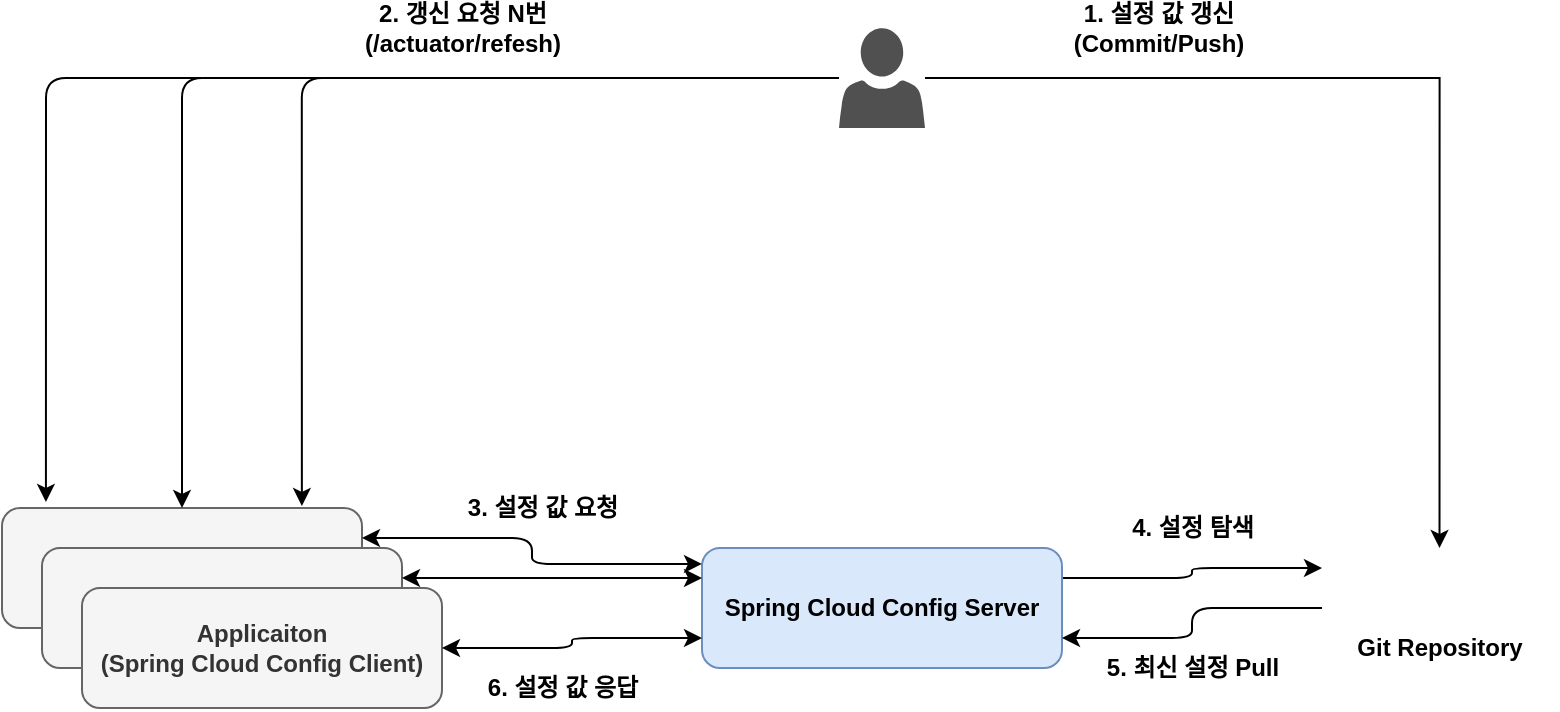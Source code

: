 <mxfile version="14.9.2" type="github">
  <diagram id="z3gh77jGO4xXiB-XP6Hk" name="Page-1">
    <mxGraphModel dx="1287" dy="752" grid="1" gridSize="10" guides="1" tooltips="1" connect="1" arrows="1" fold="1" page="1" pageScale="1" pageWidth="827" pageHeight="1169" math="0" shadow="0">
      <root>
        <mxCell id="0" />
        <mxCell id="1" parent="0" />
        <mxCell id="ENWBabSdbnt1WeymbpNv-3" value="" style="group" parent="1" vertex="1" connectable="0">
          <mxGeometry x="600" y="370" width="117.52" height="60" as="geometry" />
        </mxCell>
        <mxCell id="ENWBabSdbnt1WeymbpNv-1" value="" style="shape=image;imageAspect=0;aspect=fixed;verticalLabelPosition=bottom;verticalAlign=top;image=https://git-scm.com/images/logos/2color-lightbg@2x.png;" parent="ENWBabSdbnt1WeymbpNv-3" vertex="1">
          <mxGeometry width="117.52" height="40" as="geometry" />
        </mxCell>
        <mxCell id="ENWBabSdbnt1WeymbpNv-2" value="&lt;b&gt;Git Repository&lt;/b&gt;" style="text;html=1;strokeColor=none;fillColor=none;align=center;verticalAlign=middle;whiteSpace=wrap;rounded=0;" parent="ENWBabSdbnt1WeymbpNv-3" vertex="1">
          <mxGeometry x="13.76" y="40" width="90" height="20" as="geometry" />
        </mxCell>
        <mxCell id="ENWBabSdbnt1WeymbpNv-18" style="edgeStyle=orthogonalEdgeStyle;rounded=0;orthogonalLoop=1;jettySize=auto;html=1;entryX=0.5;entryY=0;entryDx=0;entryDy=0;" parent="1" source="ENWBabSdbnt1WeymbpNv-5" target="ENWBabSdbnt1WeymbpNv-1" edge="1">
          <mxGeometry x="-60" y="110" as="geometry" />
        </mxCell>
        <mxCell id="ENWBabSdbnt1WeymbpNv-23" value="&lt;b&gt;&lt;font style=&quot;font-size: 12px&quot;&gt;1. 설정 값 갱신&lt;br&gt;(Commit/Push)&lt;/font&gt;&lt;/b&gt;" style="edgeLabel;html=1;align=center;verticalAlign=middle;resizable=0;points=[];" parent="ENWBabSdbnt1WeymbpNv-18" vertex="1" connectable="0">
          <mxGeometry x="-0.527" y="2" relative="1" as="geometry">
            <mxPoint y="-23" as="offset" />
          </mxGeometry>
        </mxCell>
        <mxCell id="ENWBabSdbnt1WeymbpNv-5" value="" style="pointerEvents=1;shadow=0;dashed=0;html=1;strokeColor=none;labelPosition=center;verticalLabelPosition=bottom;verticalAlign=top;align=center;fillColor=#505050;shape=mxgraph.mscae.intune.account_portal" parent="1" vertex="1">
          <mxGeometry x="358.5" y="110" width="43" height="50" as="geometry" />
        </mxCell>
        <mxCell id="ENWBabSdbnt1WeymbpNv-20" style="edgeStyle=orthogonalEdgeStyle;rounded=1;orthogonalLoop=1;jettySize=auto;html=1;exitX=1;exitY=0.25;exitDx=0;exitDy=0;entryX=0;entryY=0.25;entryDx=0;entryDy=0;" parent="1" source="ENWBabSdbnt1WeymbpNv-15" target="ENWBabSdbnt1WeymbpNv-1" edge="1">
          <mxGeometry x="-60" y="110" as="geometry" />
        </mxCell>
        <mxCell id="ENWBabSdbnt1WeymbpNv-15" value="&lt;b&gt;Spring Cloud Config Server&lt;/b&gt;" style="rounded=1;whiteSpace=wrap;html=1;fillColor=#dae8fc;strokeColor=#6c8ebf;" parent="1" vertex="1">
          <mxGeometry x="290" y="370" width="180" height="60" as="geometry" />
        </mxCell>
        <mxCell id="ENWBabSdbnt1WeymbpNv-16" value="" style="group;" parent="1" vertex="1" connectable="0">
          <mxGeometry x="-60" y="350" width="220" height="100" as="geometry" />
        </mxCell>
        <mxCell id="ENWBabSdbnt1WeymbpNv-8" value="" style="rounded=1;whiteSpace=wrap;html=1;fillColor=#f5f5f5;strokeColor=#666666;fontColor=#333333;" parent="ENWBabSdbnt1WeymbpNv-16" vertex="1">
          <mxGeometry width="180" height="60" as="geometry" />
        </mxCell>
        <mxCell id="ENWBabSdbnt1WeymbpNv-9" value="" style="rounded=1;whiteSpace=wrap;html=1;fillColor=#f5f5f5;strokeColor=#666666;fontColor=#333333;" parent="ENWBabSdbnt1WeymbpNv-16" vertex="1">
          <mxGeometry x="20" y="20" width="180" height="60" as="geometry" />
        </mxCell>
        <mxCell id="ENWBabSdbnt1WeymbpNv-10" value="&lt;b&gt;Applicaiton&lt;br&gt;(Spring Cloud Config Client)&lt;/b&gt;" style="rounded=1;whiteSpace=wrap;html=1;fillColor=#f5f5f5;strokeColor=#666666;fontColor=#333333;" parent="ENWBabSdbnt1WeymbpNv-16" vertex="1">
          <mxGeometry x="40" y="40" width="180" height="60" as="geometry" />
        </mxCell>
        <mxCell id="ENWBabSdbnt1WeymbpNv-24" style="edgeStyle=orthogonalEdgeStyle;rounded=1;orthogonalLoop=1;jettySize=auto;html=1;entryX=0.122;entryY=-0.05;entryDx=0;entryDy=0;entryPerimeter=0;" parent="1" source="ENWBabSdbnt1WeymbpNv-5" target="ENWBabSdbnt1WeymbpNv-8" edge="1">
          <mxGeometry x="-60" y="110" as="geometry" />
        </mxCell>
        <mxCell id="ENWBabSdbnt1WeymbpNv-25" style="edgeStyle=orthogonalEdgeStyle;rounded=1;orthogonalLoop=1;jettySize=auto;html=1;entryX=0.5;entryY=0;entryDx=0;entryDy=0;" parent="1" source="ENWBabSdbnt1WeymbpNv-5" target="ENWBabSdbnt1WeymbpNv-8" edge="1">
          <mxGeometry x="-60" y="110" as="geometry" />
        </mxCell>
        <mxCell id="ENWBabSdbnt1WeymbpNv-22" style="edgeStyle=orthogonalEdgeStyle;rounded=1;orthogonalLoop=1;jettySize=auto;html=1;entryX=1;entryY=0.75;entryDx=0;entryDy=0;" parent="1" source="ENWBabSdbnt1WeymbpNv-1" target="ENWBabSdbnt1WeymbpNv-15" edge="1">
          <mxGeometry x="-60" y="110" as="geometry">
            <Array as="points">
              <mxPoint x="535" y="400" />
              <mxPoint x="535" y="415" />
            </Array>
          </mxGeometry>
        </mxCell>
        <mxCell id="ENWBabSdbnt1WeymbpNv-29" style="edgeStyle=orthogonalEdgeStyle;rounded=1;orthogonalLoop=1;jettySize=auto;html=1;exitX=1;exitY=0.25;exitDx=0;exitDy=0;entryX=0;entryY=0.25;entryDx=0;entryDy=0;startArrow=classic;startFill=1;" parent="1" source="ENWBabSdbnt1WeymbpNv-9" target="ENWBabSdbnt1WeymbpNv-15" edge="1">
          <mxGeometry x="-60" y="110" as="geometry" />
        </mxCell>
        <mxCell id="ENWBabSdbnt1WeymbpNv-26" style="edgeStyle=orthogonalEdgeStyle;rounded=1;orthogonalLoop=1;jettySize=auto;html=1;entryX=0.833;entryY=-0.017;entryDx=0;entryDy=0;entryPerimeter=0;" parent="1" source="ENWBabSdbnt1WeymbpNv-5" target="ENWBabSdbnt1WeymbpNv-8" edge="1">
          <mxGeometry x="-60" y="110" as="geometry" />
        </mxCell>
        <mxCell id="ENWBabSdbnt1WeymbpNv-27" value="&lt;b&gt;&lt;font style=&quot;font-size: 12px&quot;&gt;2. 갱신 요청 N번&lt;br&gt;(/actuator/refesh)&lt;/font&gt;&lt;/b&gt;" style="edgeLabel;html=1;align=center;verticalAlign=middle;resizable=0;points=[];" parent="ENWBabSdbnt1WeymbpNv-26" vertex="1" connectable="0">
          <mxGeometry x="-0.123" y="2" relative="1" as="geometry">
            <mxPoint x="23" y="-27" as="offset" />
          </mxGeometry>
        </mxCell>
        <mxCell id="ENWBabSdbnt1WeymbpNv-30" style="edgeStyle=orthogonalEdgeStyle;rounded=1;orthogonalLoop=1;jettySize=auto;html=1;exitX=1;exitY=0.25;exitDx=0;exitDy=0;entryX=0;entryY=0.133;entryDx=0;entryDy=0;entryPerimeter=0;startArrow=classic;startFill=1;" parent="1" source="ENWBabSdbnt1WeymbpNv-8" target="ENWBabSdbnt1WeymbpNv-15" edge="1">
          <mxGeometry x="-60" y="110" as="geometry" />
        </mxCell>
        <mxCell id="ENWBabSdbnt1WeymbpNv-32" value="&lt;b&gt;&lt;font style=&quot;font-size: 12px&quot;&gt;3. 설정 값 요청&lt;/font&gt;&lt;/b&gt;" style="edgeLabel;html=1;align=center;verticalAlign=middle;resizable=0;points=[];" parent="ENWBabSdbnt1WeymbpNv-30" vertex="1" connectable="0">
          <mxGeometry x="-0.202" y="4" relative="1" as="geometry">
            <mxPoint x="17" y="-11" as="offset" />
          </mxGeometry>
        </mxCell>
        <mxCell id="ENWBabSdbnt1WeymbpNv-28" style="rounded=1;orthogonalLoop=1;jettySize=auto;html=1;edgeStyle=orthogonalEdgeStyle;entryX=0;entryY=0.75;entryDx=0;entryDy=0;startArrow=classic;startFill=1;" parent="1" source="ENWBabSdbnt1WeymbpNv-10" target="ENWBabSdbnt1WeymbpNv-15" edge="1">
          <mxGeometry x="-60" y="110" as="geometry" />
        </mxCell>
        <mxCell id="ENWBabSdbnt1WeymbpNv-33" value="&lt;b&gt;4. 설정 탐색&lt;/b&gt;" style="text;html=1;align=center;verticalAlign=middle;resizable=0;points=[];autosize=1;strokeColor=none;" parent="1" vertex="1">
          <mxGeometry x="495" y="350" width="80" height="20" as="geometry" />
        </mxCell>
        <mxCell id="ENWBabSdbnt1WeymbpNv-34" value="&lt;b&gt;5. 최신 설정 Pull&lt;/b&gt;" style="text;html=1;align=center;verticalAlign=middle;resizable=0;points=[];autosize=1;strokeColor=none;" parent="1" vertex="1">
          <mxGeometry x="480" y="420" width="110" height="20" as="geometry" />
        </mxCell>
        <mxCell id="FGkEAyx3wPRmbGcF_qL--2" value="&lt;b style=&quot;font-size: 11px&quot;&gt;&lt;font style=&quot;font-size: 12px&quot;&gt;6. 설정 값 응답&lt;/font&gt;&lt;/b&gt;" style="text;html=1;align=center;verticalAlign=middle;resizable=0;points=[];autosize=1;strokeColor=none;" vertex="1" parent="1">
          <mxGeometry x="170" y="430" width="100" height="20" as="geometry" />
        </mxCell>
      </root>
    </mxGraphModel>
  </diagram>
</mxfile>
